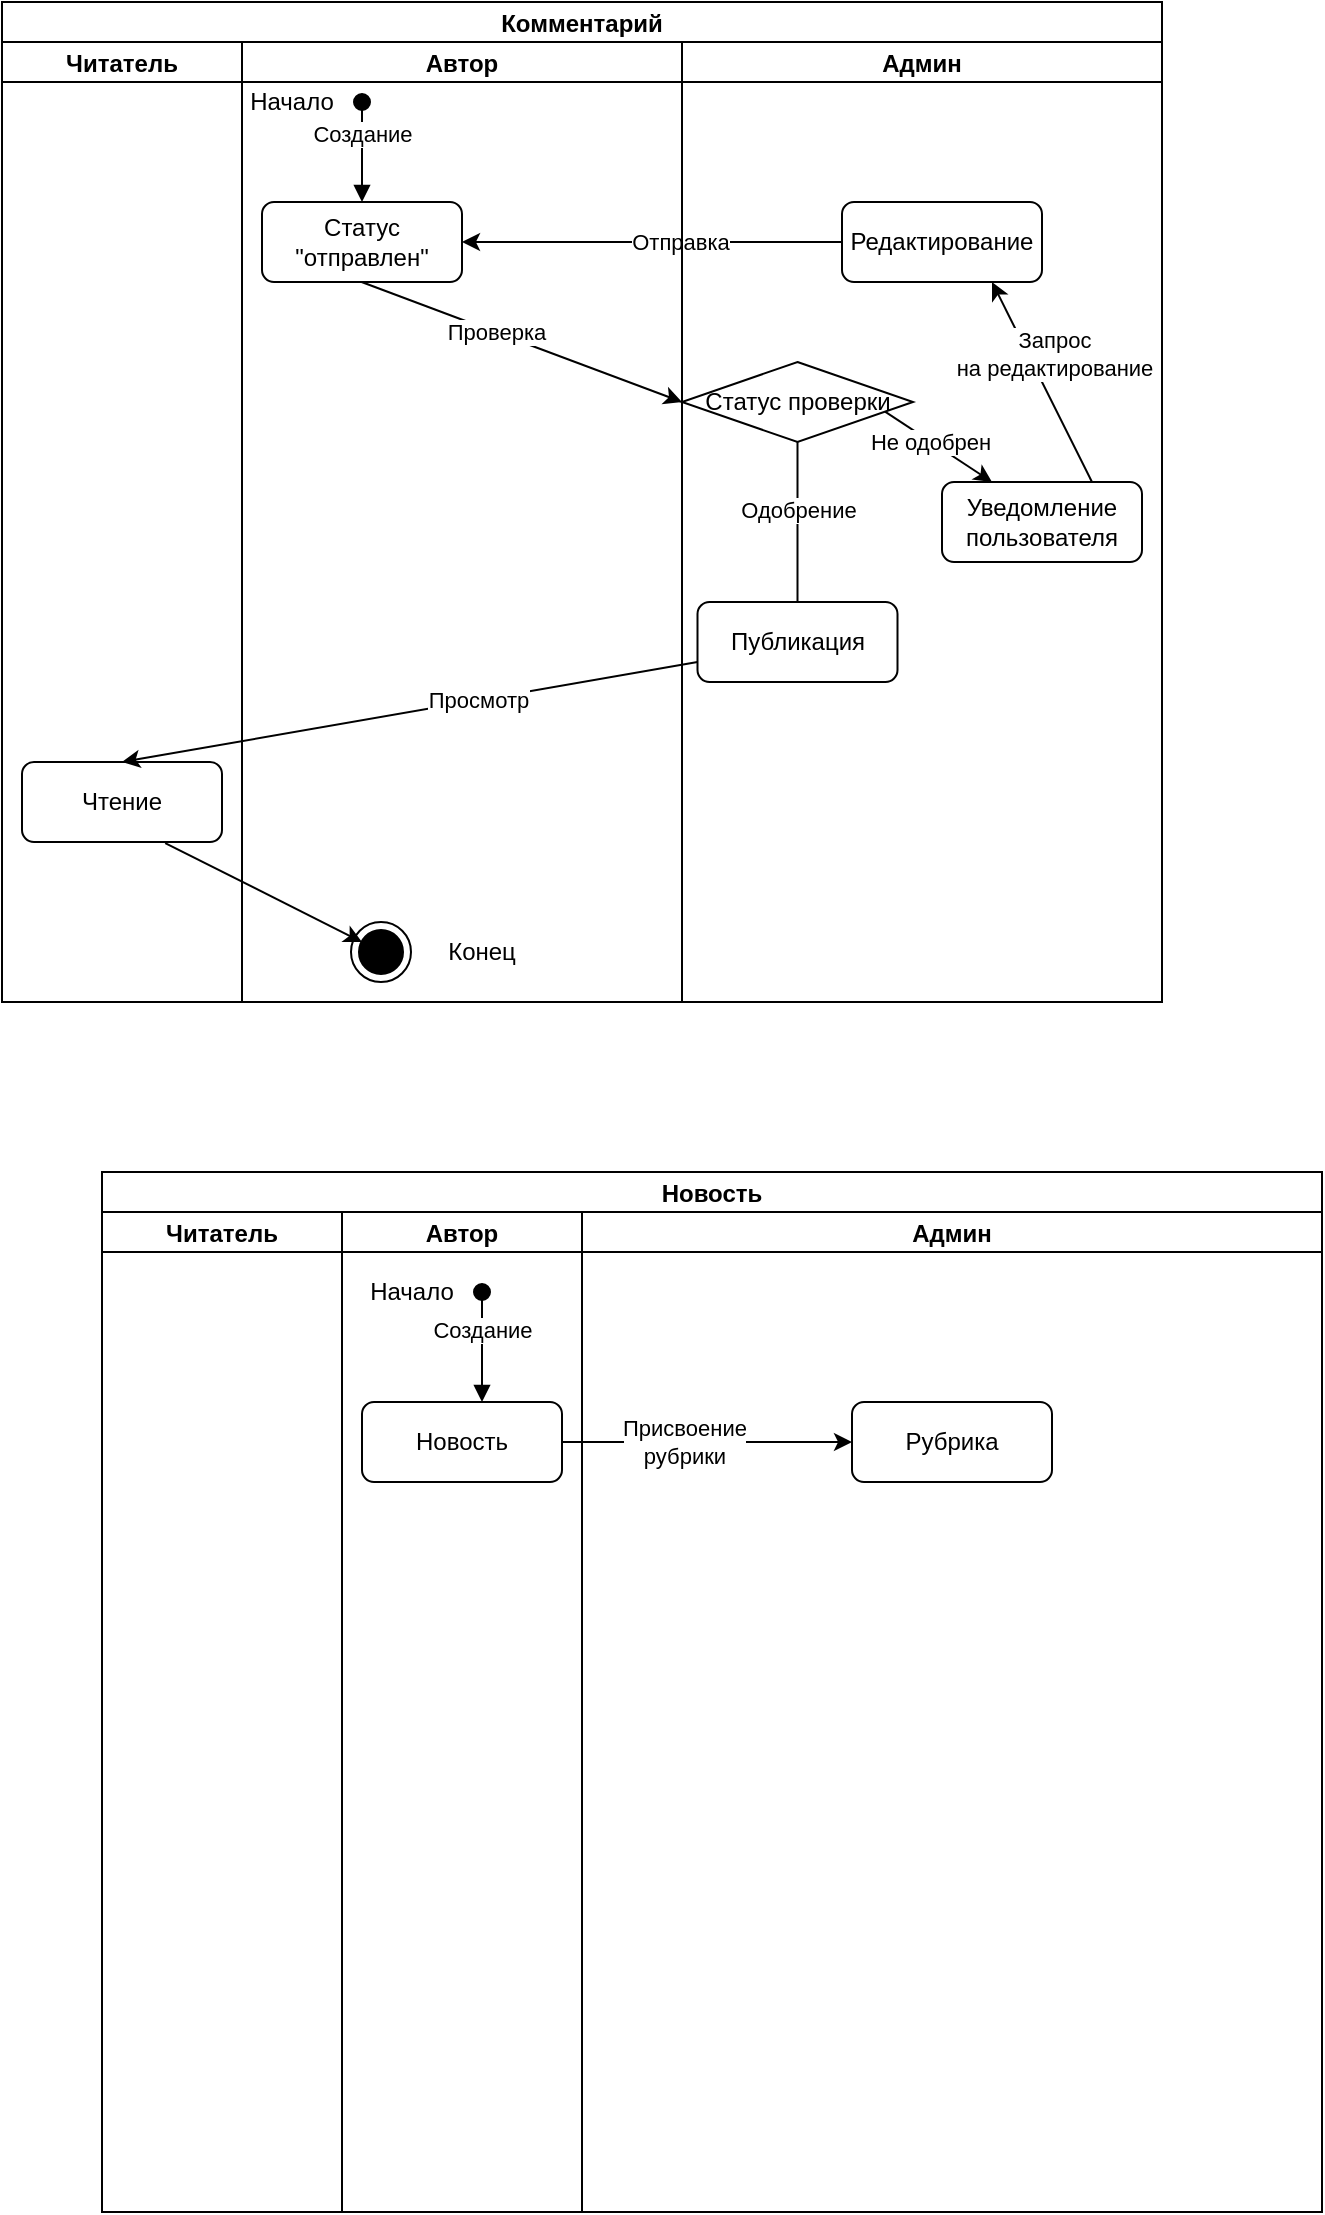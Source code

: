 <mxfile version="20.3.7" type="device"><diagram id="4HWAXwtrupbK6DKzwxNI" name="Страница 1"><mxGraphModel dx="813" dy="454" grid="1" gridSize="10" guides="1" tooltips="1" connect="1" arrows="1" fold="1" page="1" pageScale="1" pageWidth="827" pageHeight="1169" math="0" shadow="0"><root><mxCell id="0"/><mxCell id="1" parent="0"/><mxCell id="nNS82ZhEiLzQP2aUZsTx-2" value="Создание" style="html=1;verticalAlign=bottom;startArrow=oval;startFill=1;endArrow=block;startSize=8;rounded=0;" edge="1" parent="1"><mxGeometry width="60" relative="1" as="geometry"><mxPoint x="240" y="50" as="sourcePoint"/><mxPoint x="240" y="100" as="targetPoint"/></mxGeometry></mxCell><mxCell id="nNS82ZhEiLzQP2aUZsTx-5" value="Статус &quot;отправлен&quot;" style="rounded=1;whiteSpace=wrap;html=1;" vertex="1" parent="1"><mxGeometry x="190" y="100" width="100" height="40" as="geometry"/></mxCell><mxCell id="nNS82ZhEiLzQP2aUZsTx-7" value="" style="endArrow=classic;html=1;rounded=0;entryX=0;entryY=0.5;entryDx=0;entryDy=0;" edge="1" parent="1" target="nNS82ZhEiLzQP2aUZsTx-34"><mxGeometry width="50" height="50" relative="1" as="geometry"><mxPoint x="239.8" y="140" as="sourcePoint"/><mxPoint x="260" y="180" as="targetPoint"/></mxGeometry></mxCell><mxCell id="nNS82ZhEiLzQP2aUZsTx-8" value="Проверка" style="edgeLabel;html=1;align=center;verticalAlign=middle;resizable=0;points=[];" vertex="1" connectable="0" parent="nNS82ZhEiLzQP2aUZsTx-7"><mxGeometry x="-0.168" relative="1" as="geometry"><mxPoint as="offset"/></mxGeometry></mxCell><mxCell id="nNS82ZhEiLzQP2aUZsTx-24" value="" style="endArrow=classic;html=1;rounded=0;entryX=1;entryY=0.5;entryDx=0;entryDy=0;exitX=0;exitY=0.5;exitDx=0;exitDy=0;" edge="1" parent="1" source="nNS82ZhEiLzQP2aUZsTx-18" target="nNS82ZhEiLzQP2aUZsTx-5"><mxGeometry width="50" height="50" relative="1" as="geometry"><mxPoint x="340" y="120" as="sourcePoint"/><mxPoint x="290" y="120.0" as="targetPoint"/></mxGeometry></mxCell><mxCell id="nNS82ZhEiLzQP2aUZsTx-26" value="Отправка" style="edgeLabel;html=1;align=center;verticalAlign=middle;resizable=0;points=[];" vertex="1" connectable="0" parent="nNS82ZhEiLzQP2aUZsTx-24"><mxGeometry x="-0.167" y="2" relative="1" as="geometry"><mxPoint x="-2" y="-2" as="offset"/></mxGeometry></mxCell><mxCell id="nNS82ZhEiLzQP2aUZsTx-33" value="Конец" style="text;html=1;strokeColor=none;fillColor=none;align=center;verticalAlign=middle;whiteSpace=wrap;rounded=0;" vertex="1" parent="1"><mxGeometry x="270" y="460" width="60" height="30" as="geometry"/></mxCell><mxCell id="nNS82ZhEiLzQP2aUZsTx-42" value="Комментарий" style="swimlane;childLayout=stackLayout;resizeParent=1;resizeParentMax=0;startSize=20;strokeColor=#000000;" vertex="1" parent="1"><mxGeometry x="60" width="580" height="500" as="geometry"/></mxCell><mxCell id="nNS82ZhEiLzQP2aUZsTx-43" value="Читатель" style="swimlane;startSize=20;strokeColor=#000000;" vertex="1" parent="nNS82ZhEiLzQP2aUZsTx-42"><mxGeometry y="20" width="120" height="480" as="geometry"/></mxCell><mxCell id="nNS82ZhEiLzQP2aUZsTx-36" value="Чтение" style="rounded=1;whiteSpace=wrap;html=1;" vertex="1" parent="nNS82ZhEiLzQP2aUZsTx-43"><mxGeometry x="10" y="360" width="100" height="40" as="geometry"/></mxCell><mxCell id="nNS82ZhEiLzQP2aUZsTx-44" value="Автор" style="swimlane;startSize=20;strokeColor=#000000;" vertex="1" parent="nNS82ZhEiLzQP2aUZsTx-42"><mxGeometry x="120" y="20" width="220" height="480" as="geometry"/></mxCell><mxCell id="nNS82ZhEiLzQP2aUZsTx-4" value="Начало" style="text;html=1;strokeColor=none;fillColor=none;align=center;verticalAlign=middle;whiteSpace=wrap;rounded=0;" vertex="1" parent="nNS82ZhEiLzQP2aUZsTx-44"><mxGeometry x="-5.5" y="15" width="60" height="30" as="geometry"/></mxCell><mxCell id="nNS82ZhEiLzQP2aUZsTx-32" value="" style="ellipse;html=1;shape=endState;fillColor=#000000;strokeColor=#000000;" vertex="1" parent="nNS82ZhEiLzQP2aUZsTx-44"><mxGeometry x="54.5" y="440" width="30" height="30" as="geometry"/></mxCell><mxCell id="nNS82ZhEiLzQP2aUZsTx-45" value="Админ" style="swimlane;startSize=20;strokeColor=#000000;" vertex="1" parent="nNS82ZhEiLzQP2aUZsTx-42"><mxGeometry x="340" y="20" width="240" height="480" as="geometry"/></mxCell><mxCell id="nNS82ZhEiLzQP2aUZsTx-18" value="Редактирование" style="rounded=1;whiteSpace=wrap;html=1;" vertex="1" parent="nNS82ZhEiLzQP2aUZsTx-45"><mxGeometry x="80" y="80" width="100" height="40" as="geometry"/></mxCell><mxCell id="nNS82ZhEiLzQP2aUZsTx-15" value="Уведомление пользователя" style="rounded=1;whiteSpace=wrap;html=1;" vertex="1" parent="nNS82ZhEiLzQP2aUZsTx-45"><mxGeometry x="130" y="220" width="100" height="40" as="geometry"/></mxCell><mxCell id="nNS82ZhEiLzQP2aUZsTx-22" value="" style="endArrow=classic;html=1;rounded=0;exitX=0.75;exitY=0;exitDx=0;exitDy=0;entryX=0.75;entryY=1;entryDx=0;entryDy=0;" edge="1" parent="nNS82ZhEiLzQP2aUZsTx-45" source="nNS82ZhEiLzQP2aUZsTx-15" target="nNS82ZhEiLzQP2aUZsTx-18"><mxGeometry width="50" height="50" relative="1" as="geometry"><mxPoint x="-40.0" y="100" as="sourcePoint"/><mxPoint x="50" y="110" as="targetPoint"/></mxGeometry></mxCell><mxCell id="nNS82ZhEiLzQP2aUZsTx-25" value="Запрос&lt;br&gt;на редактирование" style="edgeLabel;html=1;align=center;verticalAlign=middle;resizable=0;points=[];" vertex="1" connectable="0" parent="nNS82ZhEiLzQP2aUZsTx-22"><mxGeometry x="-0.188" y="-1" relative="1" as="geometry"><mxPoint y="-23" as="offset"/></mxGeometry></mxCell><mxCell id="nNS82ZhEiLzQP2aUZsTx-34" value="Статус проверки" style="rhombus;whiteSpace=wrap;html=1;strokeColor=#000000;" vertex="1" parent="nNS82ZhEiLzQP2aUZsTx-45"><mxGeometry y="160" width="115.5" height="40" as="geometry"/></mxCell><mxCell id="nNS82ZhEiLzQP2aUZsTx-12" value="" style="endArrow=classic;html=1;rounded=0;entryX=0.25;entryY=0;entryDx=0;entryDy=0;exitX=0.879;exitY=0.621;exitDx=0;exitDy=0;exitPerimeter=0;" edge="1" parent="nNS82ZhEiLzQP2aUZsTx-45" source="nNS82ZhEiLzQP2aUZsTx-34" target="nNS82ZhEiLzQP2aUZsTx-15"><mxGeometry width="50" height="50" relative="1" as="geometry"><mxPoint x="-90" y="200" as="sourcePoint"/><mxPoint x="20" y="160" as="targetPoint"/></mxGeometry></mxCell><mxCell id="nNS82ZhEiLzQP2aUZsTx-13" value="Не одобрен" style="edgeLabel;html=1;align=center;verticalAlign=middle;resizable=0;points=[];" vertex="1" connectable="0" parent="nNS82ZhEiLzQP2aUZsTx-12"><mxGeometry x="-0.168" relative="1" as="geometry"><mxPoint as="offset"/></mxGeometry></mxCell><mxCell id="nNS82ZhEiLzQP2aUZsTx-16" value="Публикация" style="rounded=1;whiteSpace=wrap;html=1;" vertex="1" parent="nNS82ZhEiLzQP2aUZsTx-45"><mxGeometry x="7.75" y="280" width="100" height="40" as="geometry"/></mxCell><mxCell id="nNS82ZhEiLzQP2aUZsTx-27" value="" style="endArrow=none;html=1;rounded=0;exitX=0.5;exitY=1;exitDx=0;exitDy=0;" edge="1" parent="nNS82ZhEiLzQP2aUZsTx-45" source="nNS82ZhEiLzQP2aUZsTx-34" target="nNS82ZhEiLzQP2aUZsTx-16"><mxGeometry width="50" height="50" relative="1" as="geometry"><mxPoint x="-160.2" y="210" as="sourcePoint"/><mxPoint x="-160" y="290" as="targetPoint"/></mxGeometry></mxCell><mxCell id="nNS82ZhEiLzQP2aUZsTx-28" value="Одобрение" style="edgeLabel;html=1;align=center;verticalAlign=middle;resizable=0;points=[];" vertex="1" connectable="0" parent="nNS82ZhEiLzQP2aUZsTx-27"><mxGeometry x="-0.168" relative="1" as="geometry"><mxPoint as="offset"/></mxGeometry></mxCell><mxCell id="nNS82ZhEiLzQP2aUZsTx-29" value="" style="endArrow=classic;html=1;rounded=0;exitX=0;exitY=0.75;exitDx=0;exitDy=0;entryX=0.5;entryY=0;entryDx=0;entryDy=0;" edge="1" parent="nNS82ZhEiLzQP2aUZsTx-42" source="nNS82ZhEiLzQP2aUZsTx-16" target="nNS82ZhEiLzQP2aUZsTx-36"><mxGeometry width="50" height="50" relative="1" as="geometry"><mxPoint x="180" y="410" as="sourcePoint"/><mxPoint x="180" y="380" as="targetPoint"/></mxGeometry></mxCell><mxCell id="nNS82ZhEiLzQP2aUZsTx-37" value="Просмотр" style="edgeLabel;html=1;align=center;verticalAlign=middle;resizable=0;points=[];" vertex="1" connectable="0" parent="nNS82ZhEiLzQP2aUZsTx-29"><mxGeometry x="-0.234" relative="1" as="geometry"><mxPoint as="offset"/></mxGeometry></mxCell><mxCell id="nNS82ZhEiLzQP2aUZsTx-39" value="" style="endArrow=classic;html=1;rounded=0;exitX=0.716;exitY=1.014;exitDx=0;exitDy=0;exitPerimeter=0;" edge="1" parent="nNS82ZhEiLzQP2aUZsTx-42" source="nNS82ZhEiLzQP2aUZsTx-36"><mxGeometry width="50" height="50" relative="1" as="geometry"><mxPoint x="178.76" y="420" as="sourcePoint"/><mxPoint x="180" y="470" as="targetPoint"/></mxGeometry></mxCell><mxCell id="nNS82ZhEiLzQP2aUZsTx-70" value="Новость" style="swimlane;childLayout=stackLayout;resizeParent=1;resizeParentMax=0;startSize=20;strokeColor=#000000;" vertex="1" parent="1"><mxGeometry x="110" y="585" width="610" height="520" as="geometry"><mxRectangle x="110" y="585" width="120" height="30" as="alternateBounds"/></mxGeometry></mxCell><mxCell id="nNS82ZhEiLzQP2aUZsTx-71" value="Читатель" style="swimlane;startSize=20;strokeColor=#000000;" vertex="1" parent="nNS82ZhEiLzQP2aUZsTx-70"><mxGeometry y="20" width="120" height="500" as="geometry"/></mxCell><mxCell id="nNS82ZhEiLzQP2aUZsTx-72" value="Автор" style="swimlane;startSize=20;strokeColor=#000000;" vertex="1" parent="nNS82ZhEiLzQP2aUZsTx-70"><mxGeometry x="120" y="20" width="120" height="500" as="geometry"/></mxCell><mxCell id="nNS82ZhEiLzQP2aUZsTx-74" value="Создание" style="html=1;verticalAlign=bottom;startArrow=oval;startFill=1;endArrow=block;startSize=8;rounded=0;entryX=0.6;entryY=0;entryDx=0;entryDy=0;entryPerimeter=0;" edge="1" parent="nNS82ZhEiLzQP2aUZsTx-72" target="nNS82ZhEiLzQP2aUZsTx-76"><mxGeometry width="60" relative="1" as="geometry"><mxPoint x="70" y="40" as="sourcePoint"/><mxPoint x="70" y="90" as="targetPoint"/></mxGeometry></mxCell><mxCell id="nNS82ZhEiLzQP2aUZsTx-75" value="Начало" style="text;html=1;strokeColor=none;fillColor=none;align=center;verticalAlign=middle;whiteSpace=wrap;rounded=0;" vertex="1" parent="nNS82ZhEiLzQP2aUZsTx-72"><mxGeometry x="4.5" y="25" width="60" height="30" as="geometry"/></mxCell><mxCell id="nNS82ZhEiLzQP2aUZsTx-76" value="Новость" style="rounded=1;whiteSpace=wrap;html=1;" vertex="1" parent="nNS82ZhEiLzQP2aUZsTx-72"><mxGeometry x="10" y="95" width="100" height="40" as="geometry"/></mxCell><mxCell id="nNS82ZhEiLzQP2aUZsTx-73" value="Админ" style="swimlane;startSize=20;strokeColor=#000000;" vertex="1" parent="nNS82ZhEiLzQP2aUZsTx-70"><mxGeometry x="240" y="20" width="370" height="500" as="geometry"/></mxCell><mxCell id="nNS82ZhEiLzQP2aUZsTx-79" value="Рубрика" style="rounded=1;whiteSpace=wrap;html=1;" vertex="1" parent="nNS82ZhEiLzQP2aUZsTx-73"><mxGeometry x="135" y="95" width="100" height="40" as="geometry"/></mxCell><mxCell id="nNS82ZhEiLzQP2aUZsTx-77" value="" style="endArrow=classic;html=1;rounded=0;exitX=1;exitY=0.5;exitDx=0;exitDy=0;entryX=0;entryY=0.5;entryDx=0;entryDy=0;" edge="1" parent="nNS82ZhEiLzQP2aUZsTx-70" source="nNS82ZhEiLzQP2aUZsTx-76" target="nNS82ZhEiLzQP2aUZsTx-79"><mxGeometry width="50" height="50" relative="1" as="geometry"><mxPoint x="224.9" y="135" as="sourcePoint"/><mxPoint x="330" y="135" as="targetPoint"/></mxGeometry></mxCell><mxCell id="nNS82ZhEiLzQP2aUZsTx-78" value="Присвоение&lt;br&gt;рубрики" style="edgeLabel;html=1;align=center;verticalAlign=middle;resizable=0;points=[];" vertex="1" connectable="0" parent="nNS82ZhEiLzQP2aUZsTx-77"><mxGeometry x="-0.168" relative="1" as="geometry"><mxPoint as="offset"/></mxGeometry></mxCell></root></mxGraphModel></diagram></mxfile>